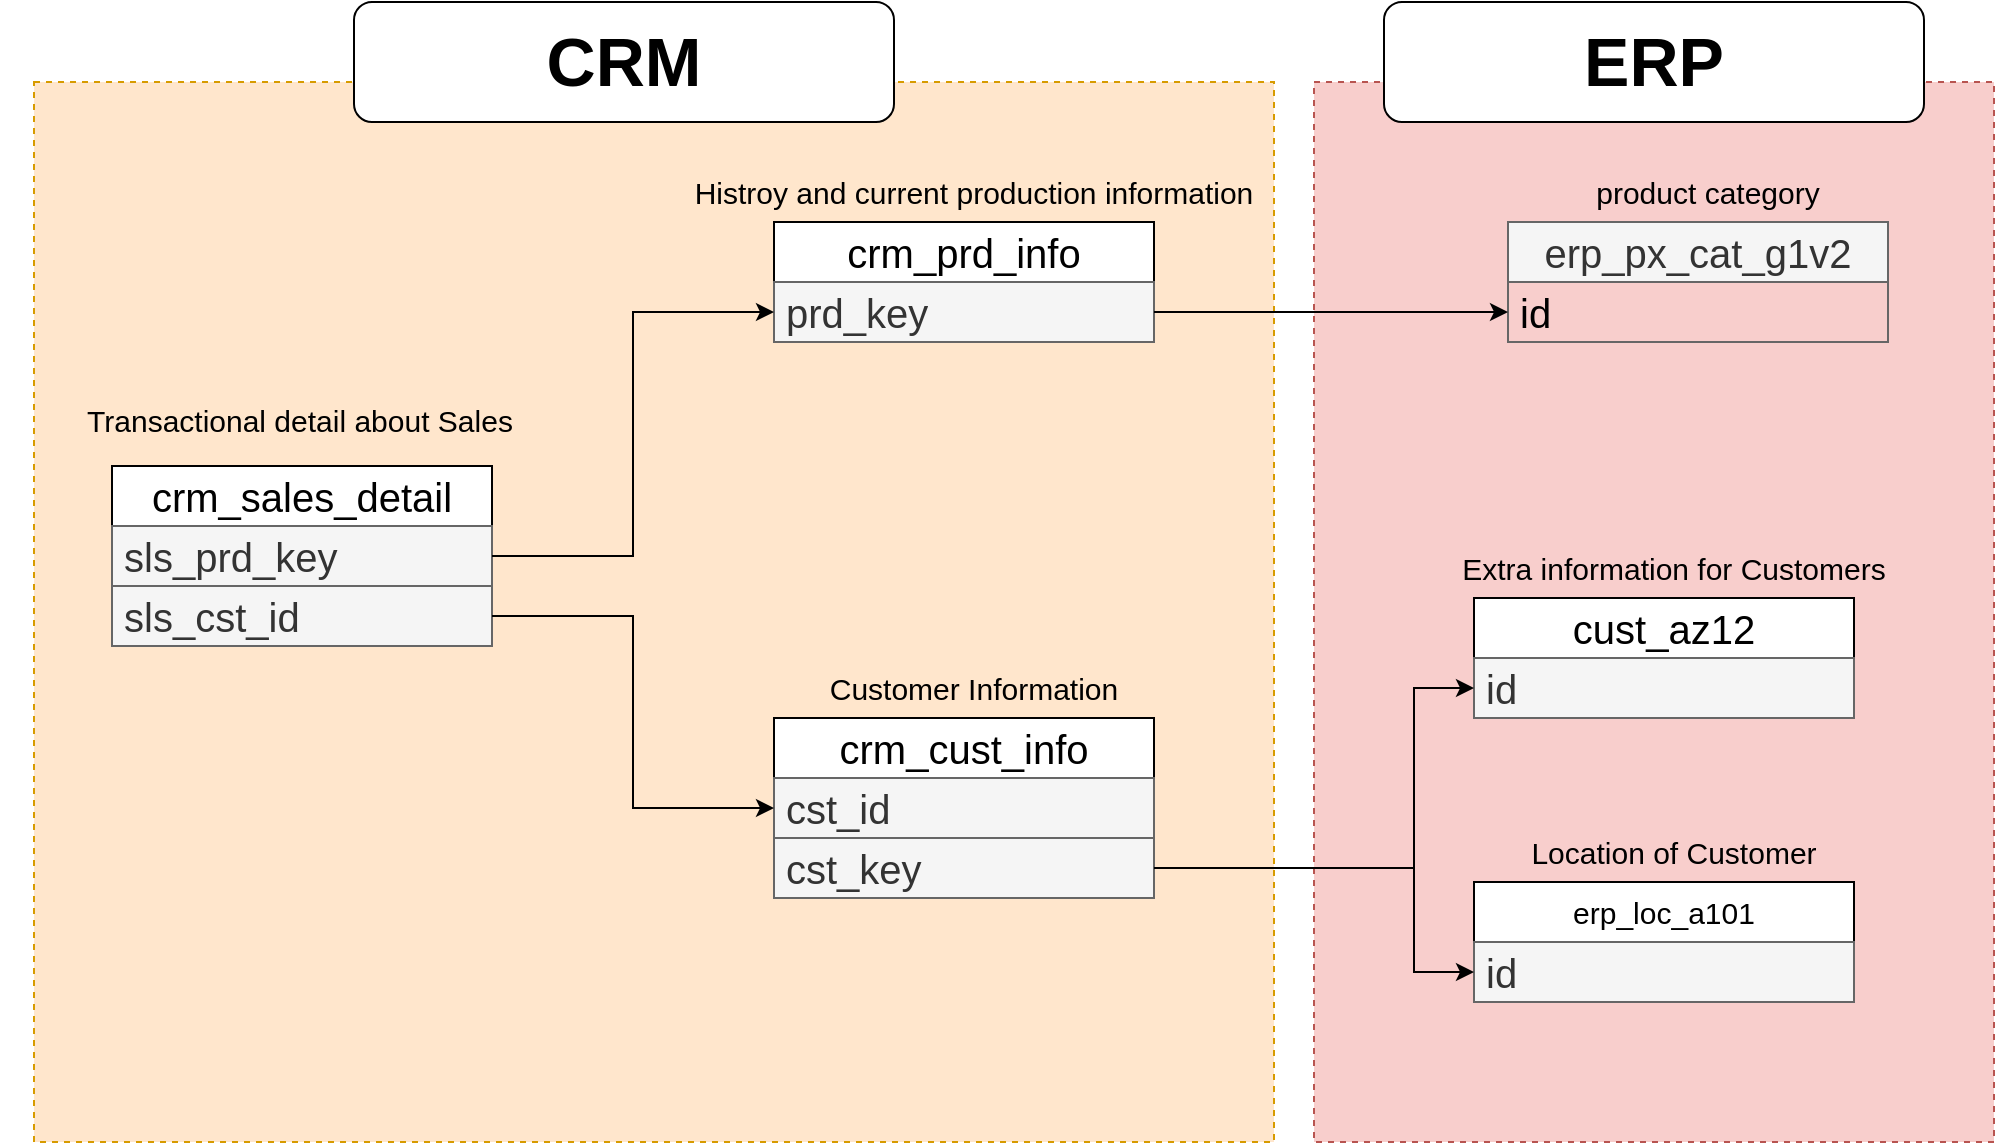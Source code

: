 <mxfile version="27.0.5">
  <diagram name="Page-1" id="BBFbWjCyFKmFQUhyH12j">
    <mxGraphModel dx="1773" dy="669" grid="1" gridSize="10" guides="1" tooltips="1" connect="1" arrows="1" fold="1" page="1" pageScale="1" pageWidth="827" pageHeight="1169" math="0" shadow="0">
      <root>
        <mxCell id="0" />
        <mxCell id="1" parent="0" />
        <mxCell id="gk1ut0RoK6ZsDEM7EaET-45" value="" style="rounded=0;whiteSpace=wrap;html=1;dashed=1;fillColor=#f8cecc;strokeColor=#b85450;" parent="1" vertex="1">
          <mxGeometry x="480" y="80" width="340" height="530" as="geometry" />
        </mxCell>
        <mxCell id="gk1ut0RoK6ZsDEM7EaET-44" value="" style="rounded=0;whiteSpace=wrap;html=1;dashed=1;fillColor=#ffe6cc;strokeColor=#d79b00;" parent="1" vertex="1">
          <mxGeometry x="-160" y="80" width="620" height="530" as="geometry" />
        </mxCell>
        <mxCell id="gk1ut0RoK6ZsDEM7EaET-6" value="&lt;font style=&quot;font-size: 20px;&quot;&gt;crm_prd_info&lt;/font&gt;" style="swimlane;fontStyle=0;childLayout=stackLayout;horizontal=1;startSize=30;horizontalStack=0;resizeParent=1;resizeParentMax=0;resizeLast=0;collapsible=1;marginBottom=0;whiteSpace=wrap;html=1;" parent="1" vertex="1">
          <mxGeometry x="210" y="150" width="190" height="60" as="geometry" />
        </mxCell>
        <mxCell id="gk1ut0RoK6ZsDEM7EaET-7" value="&lt;font style=&quot;font-size: 20px;&quot;&gt;prd_key&lt;/font&gt;" style="text;strokeColor=#666666;fillColor=#f5f5f5;align=left;verticalAlign=middle;spacingLeft=4;spacingRight=4;overflow=hidden;points=[[0,0.5],[1,0.5]];portConstraint=eastwest;rotatable=0;whiteSpace=wrap;html=1;fontColor=#333333;" parent="gk1ut0RoK6ZsDEM7EaET-6" vertex="1">
          <mxGeometry y="30" width="190" height="30" as="geometry" />
        </mxCell>
        <mxCell id="gk1ut0RoK6ZsDEM7EaET-9" value="Histroy and current production information" style="text;html=1;align=center;verticalAlign=middle;whiteSpace=wrap;rounded=0;fontSize=15;" parent="1" vertex="1">
          <mxGeometry x="160" y="120" width="300" height="30" as="geometry" />
        </mxCell>
        <mxCell id="gk1ut0RoK6ZsDEM7EaET-16" value="&lt;font style=&quot;font-size: 20px;&quot;&gt;crm_cust_info&lt;/font&gt;" style="swimlane;fontStyle=0;childLayout=stackLayout;horizontal=1;startSize=30;horizontalStack=0;resizeParent=1;resizeParentMax=0;resizeLast=0;collapsible=1;marginBottom=0;whiteSpace=wrap;html=1;" parent="1" vertex="1">
          <mxGeometry x="210" y="398" width="190" height="90" as="geometry" />
        </mxCell>
        <mxCell id="gk1ut0RoK6ZsDEM7EaET-17" value="&lt;font style=&quot;font-size: 20px;&quot;&gt;cst_id&lt;/font&gt;" style="text;strokeColor=#666666;fillColor=#f5f5f5;align=left;verticalAlign=middle;spacingLeft=4;spacingRight=4;overflow=hidden;points=[[0,0.5],[1,0.5]];portConstraint=eastwest;rotatable=0;whiteSpace=wrap;html=1;fontColor=#333333;" parent="gk1ut0RoK6ZsDEM7EaET-16" vertex="1">
          <mxGeometry y="30" width="190" height="30" as="geometry" />
        </mxCell>
        <mxCell id="C9kzV6BVkYAc1c9wad84-2" value="&lt;font style=&quot;font-size: 20px;&quot;&gt;cst_key&lt;/font&gt;" style="text;strokeColor=#666666;fillColor=#f5f5f5;align=left;verticalAlign=middle;spacingLeft=4;spacingRight=4;overflow=hidden;points=[[0,0.5],[1,0.5]];portConstraint=eastwest;rotatable=0;whiteSpace=wrap;html=1;fontColor=#333333;" vertex="1" parent="gk1ut0RoK6ZsDEM7EaET-16">
          <mxGeometry y="60" width="190" height="30" as="geometry" />
        </mxCell>
        <mxCell id="gk1ut0RoK6ZsDEM7EaET-18" value="Customer Information" style="text;html=1;align=center;verticalAlign=middle;whiteSpace=wrap;rounded=0;fontSize=15;" parent="1" vertex="1">
          <mxGeometry x="160" y="368" width="300" height="30" as="geometry" />
        </mxCell>
        <mxCell id="gk1ut0RoK6ZsDEM7EaET-21" value="&lt;font style=&quot;font-size: 20px;&quot;&gt;crm_sales_detail&lt;/font&gt;" style="swimlane;fontStyle=0;childLayout=stackLayout;horizontal=1;startSize=30;horizontalStack=0;resizeParent=1;resizeParentMax=0;resizeLast=0;collapsible=1;marginBottom=0;whiteSpace=wrap;html=1;" parent="1" vertex="1">
          <mxGeometry x="-121" y="272" width="190" height="90" as="geometry" />
        </mxCell>
        <mxCell id="gk1ut0RoK6ZsDEM7EaET-22" value="&lt;span style=&quot;font-size: 20px;&quot;&gt;sls_prd_key&lt;/span&gt;" style="text;strokeColor=#666666;fillColor=#f5f5f5;align=left;verticalAlign=middle;spacingLeft=4;spacingRight=4;overflow=hidden;points=[[0,0.5],[1,0.5]];portConstraint=eastwest;rotatable=0;whiteSpace=wrap;html=1;fontColor=#333333;" parent="gk1ut0RoK6ZsDEM7EaET-21" vertex="1">
          <mxGeometry y="30" width="190" height="30" as="geometry" />
        </mxCell>
        <mxCell id="gk1ut0RoK6ZsDEM7EaET-24" value="sls_cst_id" style="text;strokeColor=#666666;fillColor=#f5f5f5;align=left;verticalAlign=middle;spacingLeft=4;spacingRight=4;overflow=hidden;points=[[0,0.5],[1,0.5]];portConstraint=eastwest;rotatable=0;whiteSpace=wrap;html=1;fontSize=20;fontColor=#333333;" parent="gk1ut0RoK6ZsDEM7EaET-21" vertex="1">
          <mxGeometry y="60" width="190" height="30" as="geometry" />
        </mxCell>
        <mxCell id="gk1ut0RoK6ZsDEM7EaET-23" value="Transactional detail about Sales" style="text;html=1;align=center;verticalAlign=middle;whiteSpace=wrap;rounded=0;fontSize=15;" parent="1" vertex="1">
          <mxGeometry x="-177" y="234" width="300" height="30" as="geometry" />
        </mxCell>
        <mxCell id="gk1ut0RoK6ZsDEM7EaET-25" style="edgeStyle=orthogonalEdgeStyle;rounded=0;orthogonalLoop=1;jettySize=auto;html=1;entryX=0;entryY=0.5;entryDx=0;entryDy=0;" parent="1" source="gk1ut0RoK6ZsDEM7EaET-22" target="gk1ut0RoK6ZsDEM7EaET-7" edge="1">
          <mxGeometry relative="1" as="geometry" />
        </mxCell>
        <mxCell id="gk1ut0RoK6ZsDEM7EaET-26" style="edgeStyle=orthogonalEdgeStyle;rounded=0;orthogonalLoop=1;jettySize=auto;html=1;entryX=0;entryY=0.5;entryDx=0;entryDy=0;" parent="1" source="gk1ut0RoK6ZsDEM7EaET-24" target="gk1ut0RoK6ZsDEM7EaET-17" edge="1">
          <mxGeometry relative="1" as="geometry" />
        </mxCell>
        <mxCell id="gk1ut0RoK6ZsDEM7EaET-27" value="&lt;font style=&quot;font-size: 20px;&quot;&gt;erp_px_cat_g1v2&lt;/font&gt;" style="swimlane;fontStyle=0;childLayout=stackLayout;horizontal=1;startSize=30;horizontalStack=0;resizeParent=1;resizeParentMax=0;resizeLast=0;collapsible=1;marginBottom=0;whiteSpace=wrap;html=1;fillColor=#f5f5f5;fontColor=#333333;strokeColor=#666666;" parent="1" vertex="1">
          <mxGeometry x="577" y="150" width="190" height="60" as="geometry" />
        </mxCell>
        <mxCell id="gk1ut0RoK6ZsDEM7EaET-28" value="&lt;font style=&quot;font-size: 20px;&quot;&gt;id&lt;/font&gt;" style="text;strokeColor=none;fillColor=none;align=left;verticalAlign=middle;spacingLeft=4;spacingRight=4;overflow=hidden;points=[[0,0.5],[1,0.5]];portConstraint=eastwest;rotatable=0;whiteSpace=wrap;html=1;" parent="gk1ut0RoK6ZsDEM7EaET-27" vertex="1">
          <mxGeometry y="30" width="190" height="30" as="geometry" />
        </mxCell>
        <mxCell id="gk1ut0RoK6ZsDEM7EaET-29" value="product category" style="text;html=1;align=center;verticalAlign=middle;whiteSpace=wrap;rounded=0;fontSize=15;" parent="1" vertex="1">
          <mxGeometry x="527" y="120" width="300" height="30" as="geometry" />
        </mxCell>
        <mxCell id="gk1ut0RoK6ZsDEM7EaET-30" style="edgeStyle=orthogonalEdgeStyle;rounded=0;orthogonalLoop=1;jettySize=auto;html=1;" parent="1" source="gk1ut0RoK6ZsDEM7EaET-7" target="gk1ut0RoK6ZsDEM7EaET-28" edge="1">
          <mxGeometry relative="1" as="geometry" />
        </mxCell>
        <mxCell id="gk1ut0RoK6ZsDEM7EaET-36" value="&lt;font style=&quot;font-size: 20px;&quot;&gt;cust_az12&lt;/font&gt;" style="swimlane;fontStyle=0;childLayout=stackLayout;horizontal=1;startSize=30;horizontalStack=0;resizeParent=1;resizeParentMax=0;resizeLast=0;collapsible=1;marginBottom=0;whiteSpace=wrap;html=1;" parent="1" vertex="1">
          <mxGeometry x="560" y="338" width="190" height="60" as="geometry" />
        </mxCell>
        <mxCell id="gk1ut0RoK6ZsDEM7EaET-37" value="&lt;font style=&quot;font-size: 20px;&quot;&gt;id&lt;/font&gt;" style="text;align=left;verticalAlign=middle;spacingLeft=4;spacingRight=4;overflow=hidden;points=[[0,0.5],[1,0.5]];portConstraint=eastwest;rotatable=0;whiteSpace=wrap;html=1;fillColor=#f5f5f5;fontColor=#333333;strokeColor=#666666;" parent="gk1ut0RoK6ZsDEM7EaET-36" vertex="1">
          <mxGeometry y="30" width="190" height="30" as="geometry" />
        </mxCell>
        <mxCell id="gk1ut0RoK6ZsDEM7EaET-38" value="Extra information for Customers" style="text;html=1;align=center;verticalAlign=middle;whiteSpace=wrap;rounded=0;fontSize=15;" parent="1" vertex="1">
          <mxGeometry x="510" y="308" width="300" height="30" as="geometry" />
        </mxCell>
        <mxCell id="gk1ut0RoK6ZsDEM7EaET-39" value="&lt;span style=&quot;font-size: 15px;&quot;&gt;erp_loc_a101&lt;/span&gt;" style="swimlane;fontStyle=0;childLayout=stackLayout;horizontal=1;startSize=30;horizontalStack=0;resizeParent=1;resizeParentMax=0;resizeLast=0;collapsible=1;marginBottom=0;whiteSpace=wrap;html=1;" parent="1" vertex="1">
          <mxGeometry x="560" y="480" width="190" height="60" as="geometry" />
        </mxCell>
        <mxCell id="gk1ut0RoK6ZsDEM7EaET-40" value="&lt;font style=&quot;font-size: 20px;&quot;&gt;id&lt;/font&gt;" style="text;align=left;verticalAlign=middle;spacingLeft=4;spacingRight=4;overflow=hidden;points=[[0,0.5],[1,0.5]];portConstraint=eastwest;rotatable=0;whiteSpace=wrap;html=1;fillColor=#f5f5f5;fontColor=#333333;strokeColor=#666666;" parent="gk1ut0RoK6ZsDEM7EaET-39" vertex="1">
          <mxGeometry y="30" width="190" height="30" as="geometry" />
        </mxCell>
        <mxCell id="gk1ut0RoK6ZsDEM7EaET-41" value="Location of Customer" style="text;html=1;align=center;verticalAlign=middle;whiteSpace=wrap;rounded=0;fontSize=15;" parent="1" vertex="1">
          <mxGeometry x="510" y="450" width="300" height="30" as="geometry" />
        </mxCell>
        <mxCell id="gk1ut0RoK6ZsDEM7EaET-42" style="edgeStyle=orthogonalEdgeStyle;rounded=0;orthogonalLoop=1;jettySize=auto;html=1;exitX=1;exitY=0.5;exitDx=0;exitDy=0;" parent="1" source="C9kzV6BVkYAc1c9wad84-2" target="gk1ut0RoK6ZsDEM7EaET-37" edge="1">
          <mxGeometry relative="1" as="geometry">
            <Array as="points">
              <mxPoint x="530" y="473" />
              <mxPoint x="530" y="383" />
            </Array>
          </mxGeometry>
        </mxCell>
        <mxCell id="gk1ut0RoK6ZsDEM7EaET-43" style="edgeStyle=orthogonalEdgeStyle;rounded=0;orthogonalLoop=1;jettySize=auto;html=1;exitX=1;exitY=0.5;exitDx=0;exitDy=0;" parent="1" source="C9kzV6BVkYAc1c9wad84-2" target="gk1ut0RoK6ZsDEM7EaET-40" edge="1">
          <mxGeometry relative="1" as="geometry">
            <Array as="points">
              <mxPoint x="530" y="473" />
              <mxPoint x="530" y="525" />
            </Array>
          </mxGeometry>
        </mxCell>
        <mxCell id="gk1ut0RoK6ZsDEM7EaET-46" value="&lt;font style=&quot;font-size: 34px;&quot;&gt;&lt;b&gt;CRM&lt;/b&gt;&lt;/font&gt;" style="rounded=1;whiteSpace=wrap;html=1;" parent="1" vertex="1">
          <mxGeometry y="40" width="270" height="60" as="geometry" />
        </mxCell>
        <mxCell id="gk1ut0RoK6ZsDEM7EaET-47" value="&lt;font style=&quot;font-size: 34px;&quot;&gt;&lt;b&gt;ERP&lt;/b&gt;&lt;/font&gt;" style="rounded=1;whiteSpace=wrap;html=1;" parent="1" vertex="1">
          <mxGeometry x="515" y="40" width="270" height="60" as="geometry" />
        </mxCell>
      </root>
    </mxGraphModel>
  </diagram>
</mxfile>
